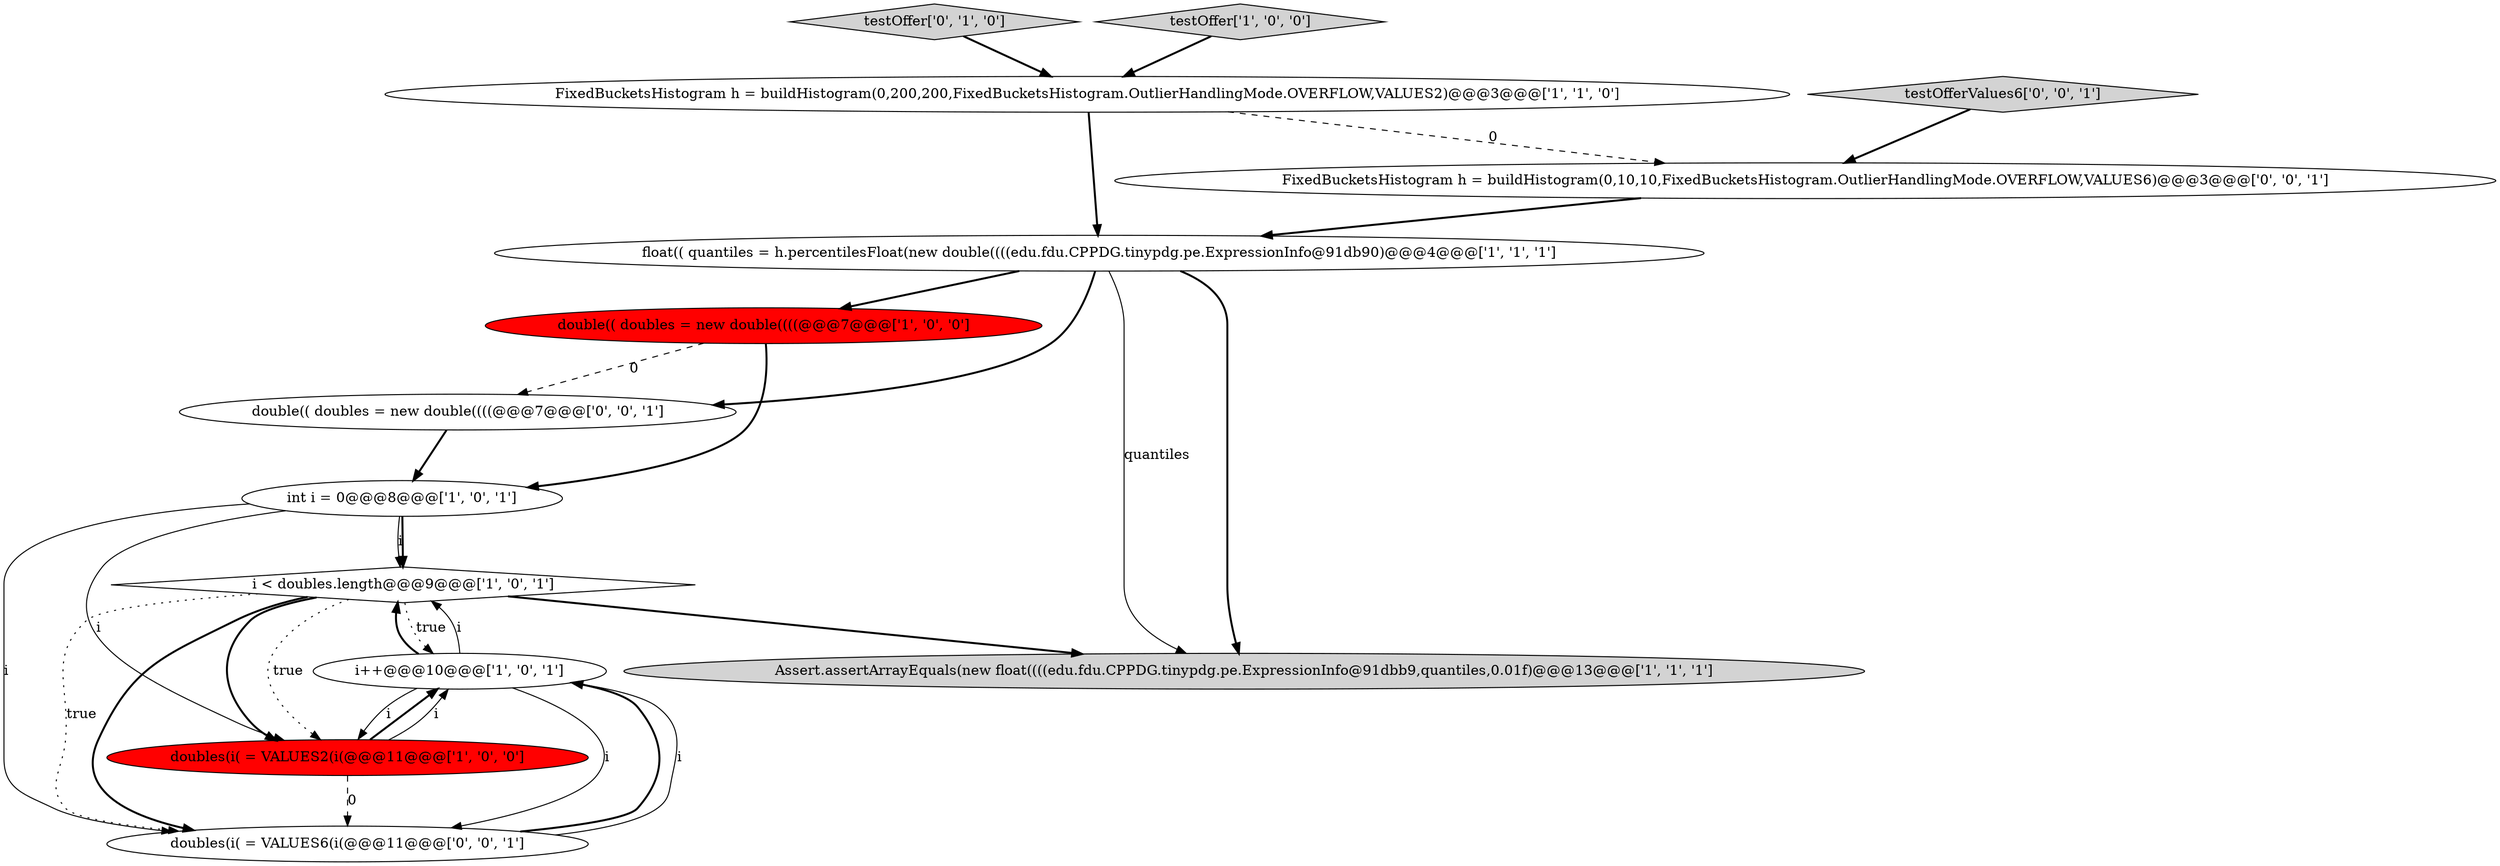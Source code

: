 digraph {
12 [style = filled, label = "testOfferValues6['0', '0', '1']", fillcolor = lightgray, shape = diamond image = "AAA0AAABBB3BBB"];
1 [style = filled, label = "i < doubles.length@@@9@@@['1', '0', '1']", fillcolor = white, shape = diamond image = "AAA0AAABBB1BBB"];
10 [style = filled, label = "double(( doubles = new double((((@@@7@@@['0', '0', '1']", fillcolor = white, shape = ellipse image = "AAA0AAABBB3BBB"];
6 [style = filled, label = "i++@@@10@@@['1', '0', '1']", fillcolor = white, shape = ellipse image = "AAA0AAABBB1BBB"];
11 [style = filled, label = "doubles(i( = VALUES6(i(@@@11@@@['0', '0', '1']", fillcolor = white, shape = ellipse image = "AAA0AAABBB3BBB"];
5 [style = filled, label = "int i = 0@@@8@@@['1', '0', '1']", fillcolor = white, shape = ellipse image = "AAA0AAABBB1BBB"];
0 [style = filled, label = "FixedBucketsHistogram h = buildHistogram(0,200,200,FixedBucketsHistogram.OutlierHandlingMode.OVERFLOW,VALUES2)@@@3@@@['1', '1', '0']", fillcolor = white, shape = ellipse image = "AAA0AAABBB1BBB"];
8 [style = filled, label = "Assert.assertArrayEquals(new float((((edu.fdu.CPPDG.tinypdg.pe.ExpressionInfo@91dbb9,quantiles,0.01f)@@@13@@@['1', '1', '1']", fillcolor = lightgray, shape = ellipse image = "AAA0AAABBB1BBB"];
9 [style = filled, label = "testOffer['0', '1', '0']", fillcolor = lightgray, shape = diamond image = "AAA0AAABBB2BBB"];
13 [style = filled, label = "FixedBucketsHistogram h = buildHistogram(0,10,10,FixedBucketsHistogram.OutlierHandlingMode.OVERFLOW,VALUES6)@@@3@@@['0', '0', '1']", fillcolor = white, shape = ellipse image = "AAA0AAABBB3BBB"];
4 [style = filled, label = "doubles(i( = VALUES2(i(@@@11@@@['1', '0', '0']", fillcolor = red, shape = ellipse image = "AAA1AAABBB1BBB"];
7 [style = filled, label = "double(( doubles = new double((((@@@7@@@['1', '0', '0']", fillcolor = red, shape = ellipse image = "AAA1AAABBB1BBB"];
2 [style = filled, label = "float(( quantiles = h.percentilesFloat(new double((((edu.fdu.CPPDG.tinypdg.pe.ExpressionInfo@91db90)@@@4@@@['1', '1', '1']", fillcolor = white, shape = ellipse image = "AAA0AAABBB1BBB"];
3 [style = filled, label = "testOffer['1', '0', '0']", fillcolor = lightgray, shape = diamond image = "AAA0AAABBB1BBB"];
6->1 [style = solid, label="i"];
1->4 [style = bold, label=""];
6->4 [style = solid, label="i"];
1->8 [style = bold, label=""];
9->0 [style = bold, label=""];
4->6 [style = bold, label=""];
5->4 [style = solid, label="i"];
11->6 [style = bold, label=""];
0->2 [style = bold, label=""];
1->11 [style = dotted, label="true"];
1->4 [style = dotted, label="true"];
5->11 [style = solid, label="i"];
5->1 [style = solid, label="i"];
2->10 [style = bold, label=""];
3->0 [style = bold, label=""];
1->11 [style = bold, label=""];
4->6 [style = solid, label="i"];
6->1 [style = bold, label=""];
5->1 [style = bold, label=""];
12->13 [style = bold, label=""];
7->5 [style = bold, label=""];
11->6 [style = solid, label="i"];
10->5 [style = bold, label=""];
2->8 [style = solid, label="quantiles"];
6->11 [style = solid, label="i"];
0->13 [style = dashed, label="0"];
7->10 [style = dashed, label="0"];
1->6 [style = dotted, label="true"];
2->7 [style = bold, label=""];
4->11 [style = dashed, label="0"];
2->8 [style = bold, label=""];
13->2 [style = bold, label=""];
}

